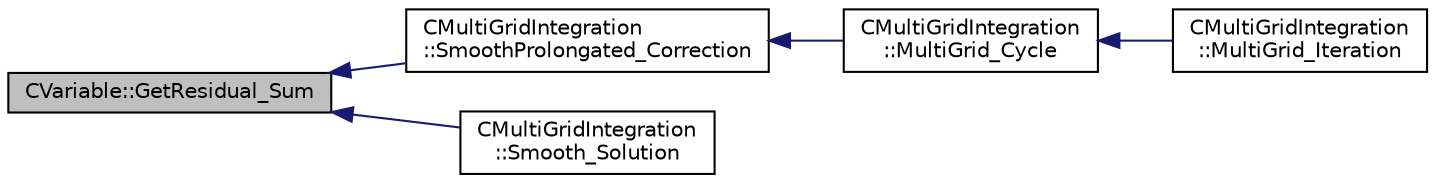 digraph "CVariable::GetResidual_Sum"
{
  edge [fontname="Helvetica",fontsize="10",labelfontname="Helvetica",labelfontsize="10"];
  node [fontname="Helvetica",fontsize="10",shape=record];
  rankdir="LR";
  Node2070 [label="CVariable::GetResidual_Sum",height=0.2,width=0.4,color="black", fillcolor="grey75", style="filled", fontcolor="black"];
  Node2070 -> Node2071 [dir="back",color="midnightblue",fontsize="10",style="solid",fontname="Helvetica"];
  Node2071 [label="CMultiGridIntegration\l::SmoothProlongated_Correction",height=0.2,width=0.4,color="black", fillcolor="white", style="filled",URL="$class_c_multi_grid_integration.html#a81e4ca17ee9ecfabbad247e0b7e5f046",tooltip="Do an implicit smoothing of the prolongated correction. "];
  Node2071 -> Node2072 [dir="back",color="midnightblue",fontsize="10",style="solid",fontname="Helvetica"];
  Node2072 [label="CMultiGridIntegration\l::MultiGrid_Cycle",height=0.2,width=0.4,color="black", fillcolor="white", style="filled",URL="$class_c_multi_grid_integration.html#aa9a52a00a3417c465307ae6aea035f41",tooltip="Perform a Full-Approximation Storage (FAS) Multigrid. "];
  Node2072 -> Node2073 [dir="back",color="midnightblue",fontsize="10",style="solid",fontname="Helvetica"];
  Node2073 [label="CMultiGridIntegration\l::MultiGrid_Iteration",height=0.2,width=0.4,color="black", fillcolor="white", style="filled",URL="$class_c_multi_grid_integration.html#af0b4014222a37402257b735d2ca32a81",tooltip="This subroutine calls the MultiGrid_Cycle and also prepare the multigrid levels and the monitoring..."];
  Node2070 -> Node2074 [dir="back",color="midnightblue",fontsize="10",style="solid",fontname="Helvetica"];
  Node2074 [label="CMultiGridIntegration\l::Smooth_Solution",height=0.2,width=0.4,color="black", fillcolor="white", style="filled",URL="$class_c_multi_grid_integration.html#a349e4bcdcd6dee47d798e23a95629be6",tooltip="Do an implicit smoothing of the solution. "];
}
